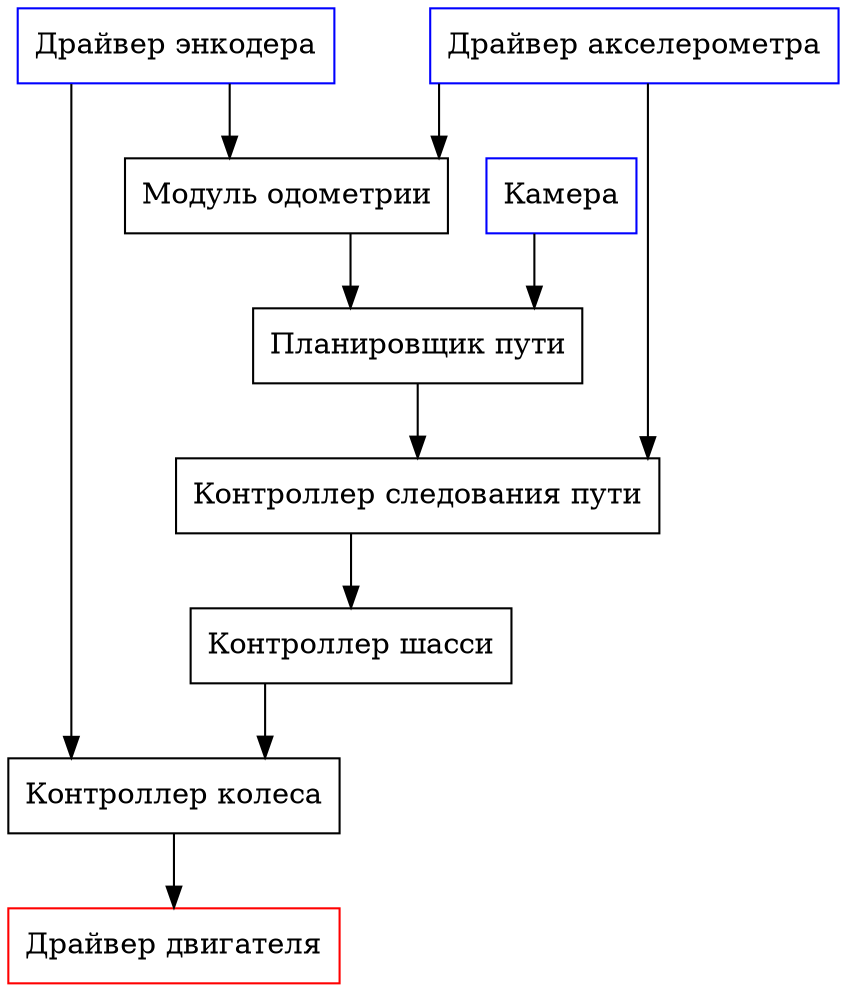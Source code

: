 digraph software {
    graph [ splines = ortho ]
    node [ shape = box ]

    {
        node [color = blue]

        encoder_driver [label = "Драйвер энкодера"]
        accelerometer_driver [label = "Драйвер акселерометра"]
        camera [label = "Камера"]
    }

    motor_driver [label = "Драйвер двигателя" color = red]

    wheel [label = "Контроллер колеса"]
    chassis [label = "Контроллер шасси"]

    odometry [label = "Модуль одометрии"]

    path_planner [label = "Планировщик пути"]
    path_follower [label = "Контроллер следования пути"]

    encoder_driver -> wheel
    wheel -> motor_driver

    chassis -> wheel

    accelerometer_driver -> odometry
    encoder_driver -> odometry

    accelerometer_driver -> path_follower
    path_planner -> path_follower
    path_follower -> chassis

    odometry -> path_planner
    camera -> path_planner
}
